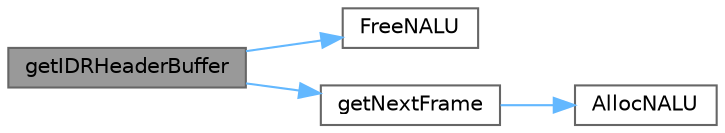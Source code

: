 digraph "getIDRHeaderBuffer"
{
 // LATEX_PDF_SIZE
  bgcolor="transparent";
  edge [fontname=Helvetica,fontsize=10,labelfontname=Helvetica,labelfontsize=10];
  node [fontname=Helvetica,fontsize=10,shape=box,height=0.2,width=0.4];
  rankdir="LR";
  Node1 [id="Node000001",label="getIDRHeaderBuffer",height=0.2,width=0.4,color="gray40", fillcolor="grey60", style="filled", fontcolor="black",tooltip="获取 IDR 帧头部信息"];
  Node1 -> Node2 [id="edge1_Node000001_Node000002",color="steelblue1",style="solid",tooltip=" "];
  Node2 [id="Node000002",label="FreeNALU",height=0.2,width=0.4,color="grey40", fillcolor="white", style="filled",URL="$class_n_a_l_u_parsing.html#ab876984c6a602c8f67fd938f3b0f626a",tooltip="释放 NAL 单元"];
  Node1 -> Node3 [id="edge2_Node000001_Node000003",color="steelblue1",style="solid",tooltip=" "];
  Node3 [id="Node000003",label="getNextFrame",height=0.2,width=0.4,color="grey40", fillcolor="white", style="filled",URL="$class_n_a_l_u_parsing.html#ae2ee3ba1da32008746201e4035c4c755",tooltip="获取下一帧"];
  Node3 -> Node4 [id="edge3_Node000003_Node000004",color="steelblue1",style="solid",tooltip=" "];
  Node4 [id="Node000004",label="AllocNALU",height=0.2,width=0.4,color="grey40", fillcolor="white", style="filled",URL="$class_n_a_l_u_parsing.html#a09a0ffd780909ec17fd4ef1cabcc14d5",tooltip="分配 NAL 单元"];
}
